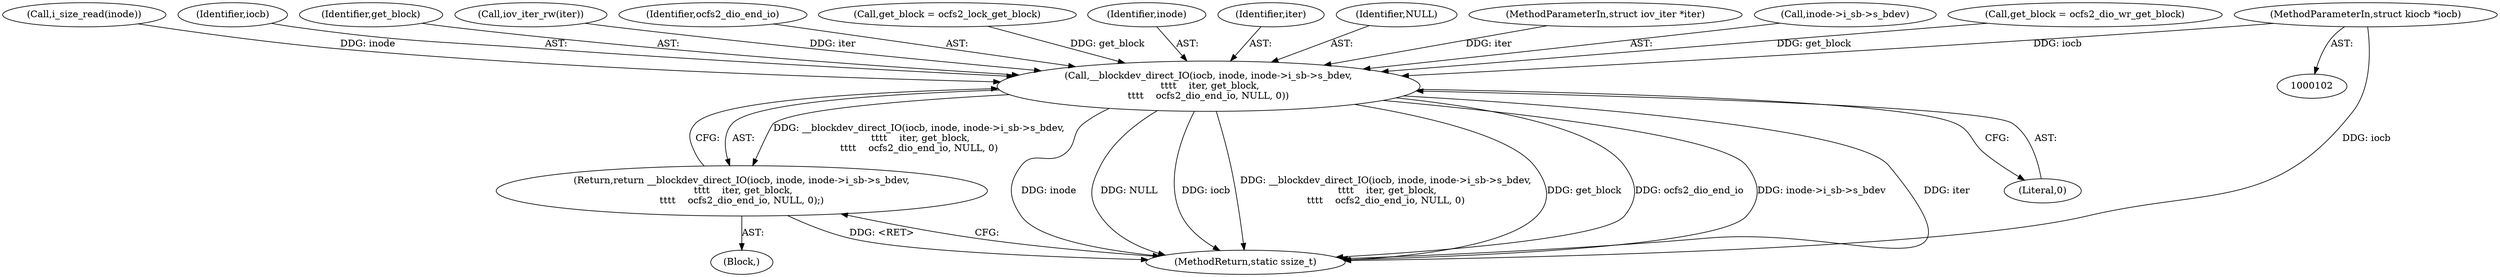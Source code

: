 digraph "0_linux_3e4c56d41eef5595035872a2ec5a483f42e8917f_0@pointer" {
"1000103" [label="(MethodParameterIn,struct kiocb *iocb)"];
"1000167" [label="(Call,__blockdev_direct_IO(iocb, inode, inode->i_sb->s_bdev,\n \t\t\t\t    iter, get_block,\n\t\t\t\t    ocfs2_dio_end_io, NULL, 0))"];
"1000166" [label="(Return,return __blockdev_direct_IO(iocb, inode, inode->i_sb->s_bdev,\n \t\t\t\t    iter, get_block,\n\t\t\t\t    ocfs2_dio_end_io, NULL, 0);)"];
"1000147" [label="(Call,i_size_read(inode))"];
"1000167" [label="(Call,__blockdev_direct_IO(iocb, inode, inode->i_sb->s_bdev,\n \t\t\t\t    iter, get_block,\n\t\t\t\t    ocfs2_dio_end_io, NULL, 0))"];
"1000168" [label="(Identifier,iocb)"];
"1000176" [label="(Identifier,get_block)"];
"1000156" [label="(Call,iov_iter_rw(iter))"];
"1000180" [label="(MethodReturn,static ssize_t)"];
"1000177" [label="(Identifier,ocfs2_dio_end_io)"];
"1000166" [label="(Return,return __blockdev_direct_IO(iocb, inode, inode->i_sb->s_bdev,\n \t\t\t\t    iter, get_block,\n\t\t\t\t    ocfs2_dio_end_io, NULL, 0);)"];
"1000159" [label="(Call,get_block = ocfs2_lock_get_block)"];
"1000169" [label="(Identifier,inode)"];
"1000103" [label="(MethodParameterIn,struct kiocb *iocb)"];
"1000175" [label="(Identifier,iter)"];
"1000178" [label="(Identifier,NULL)"];
"1000104" [label="(MethodParameterIn,struct iov_iter *iter)"];
"1000170" [label="(Call,inode->i_sb->s_bdev)"];
"1000179" [label="(Literal,0)"];
"1000163" [label="(Call,get_block = ocfs2_dio_wr_get_block)"];
"1000105" [label="(Block,)"];
"1000103" -> "1000102"  [label="AST: "];
"1000103" -> "1000180"  [label="DDG: iocb"];
"1000103" -> "1000167"  [label="DDG: iocb"];
"1000167" -> "1000166"  [label="AST: "];
"1000167" -> "1000179"  [label="CFG: "];
"1000168" -> "1000167"  [label="AST: "];
"1000169" -> "1000167"  [label="AST: "];
"1000170" -> "1000167"  [label="AST: "];
"1000175" -> "1000167"  [label="AST: "];
"1000176" -> "1000167"  [label="AST: "];
"1000177" -> "1000167"  [label="AST: "];
"1000178" -> "1000167"  [label="AST: "];
"1000179" -> "1000167"  [label="AST: "];
"1000166" -> "1000167"  [label="CFG: "];
"1000167" -> "1000180"  [label="DDG: inode"];
"1000167" -> "1000180"  [label="DDG: NULL"];
"1000167" -> "1000180"  [label="DDG: iocb"];
"1000167" -> "1000180"  [label="DDG: __blockdev_direct_IO(iocb, inode, inode->i_sb->s_bdev,\n \t\t\t\t    iter, get_block,\n\t\t\t\t    ocfs2_dio_end_io, NULL, 0)"];
"1000167" -> "1000180"  [label="DDG: get_block"];
"1000167" -> "1000180"  [label="DDG: ocfs2_dio_end_io"];
"1000167" -> "1000180"  [label="DDG: inode->i_sb->s_bdev"];
"1000167" -> "1000180"  [label="DDG: iter"];
"1000167" -> "1000166"  [label="DDG: __blockdev_direct_IO(iocb, inode, inode->i_sb->s_bdev,\n \t\t\t\t    iter, get_block,\n\t\t\t\t    ocfs2_dio_end_io, NULL, 0)"];
"1000147" -> "1000167"  [label="DDG: inode"];
"1000156" -> "1000167"  [label="DDG: iter"];
"1000104" -> "1000167"  [label="DDG: iter"];
"1000163" -> "1000167"  [label="DDG: get_block"];
"1000159" -> "1000167"  [label="DDG: get_block"];
"1000166" -> "1000105"  [label="AST: "];
"1000180" -> "1000166"  [label="CFG: "];
"1000166" -> "1000180"  [label="DDG: <RET>"];
}

